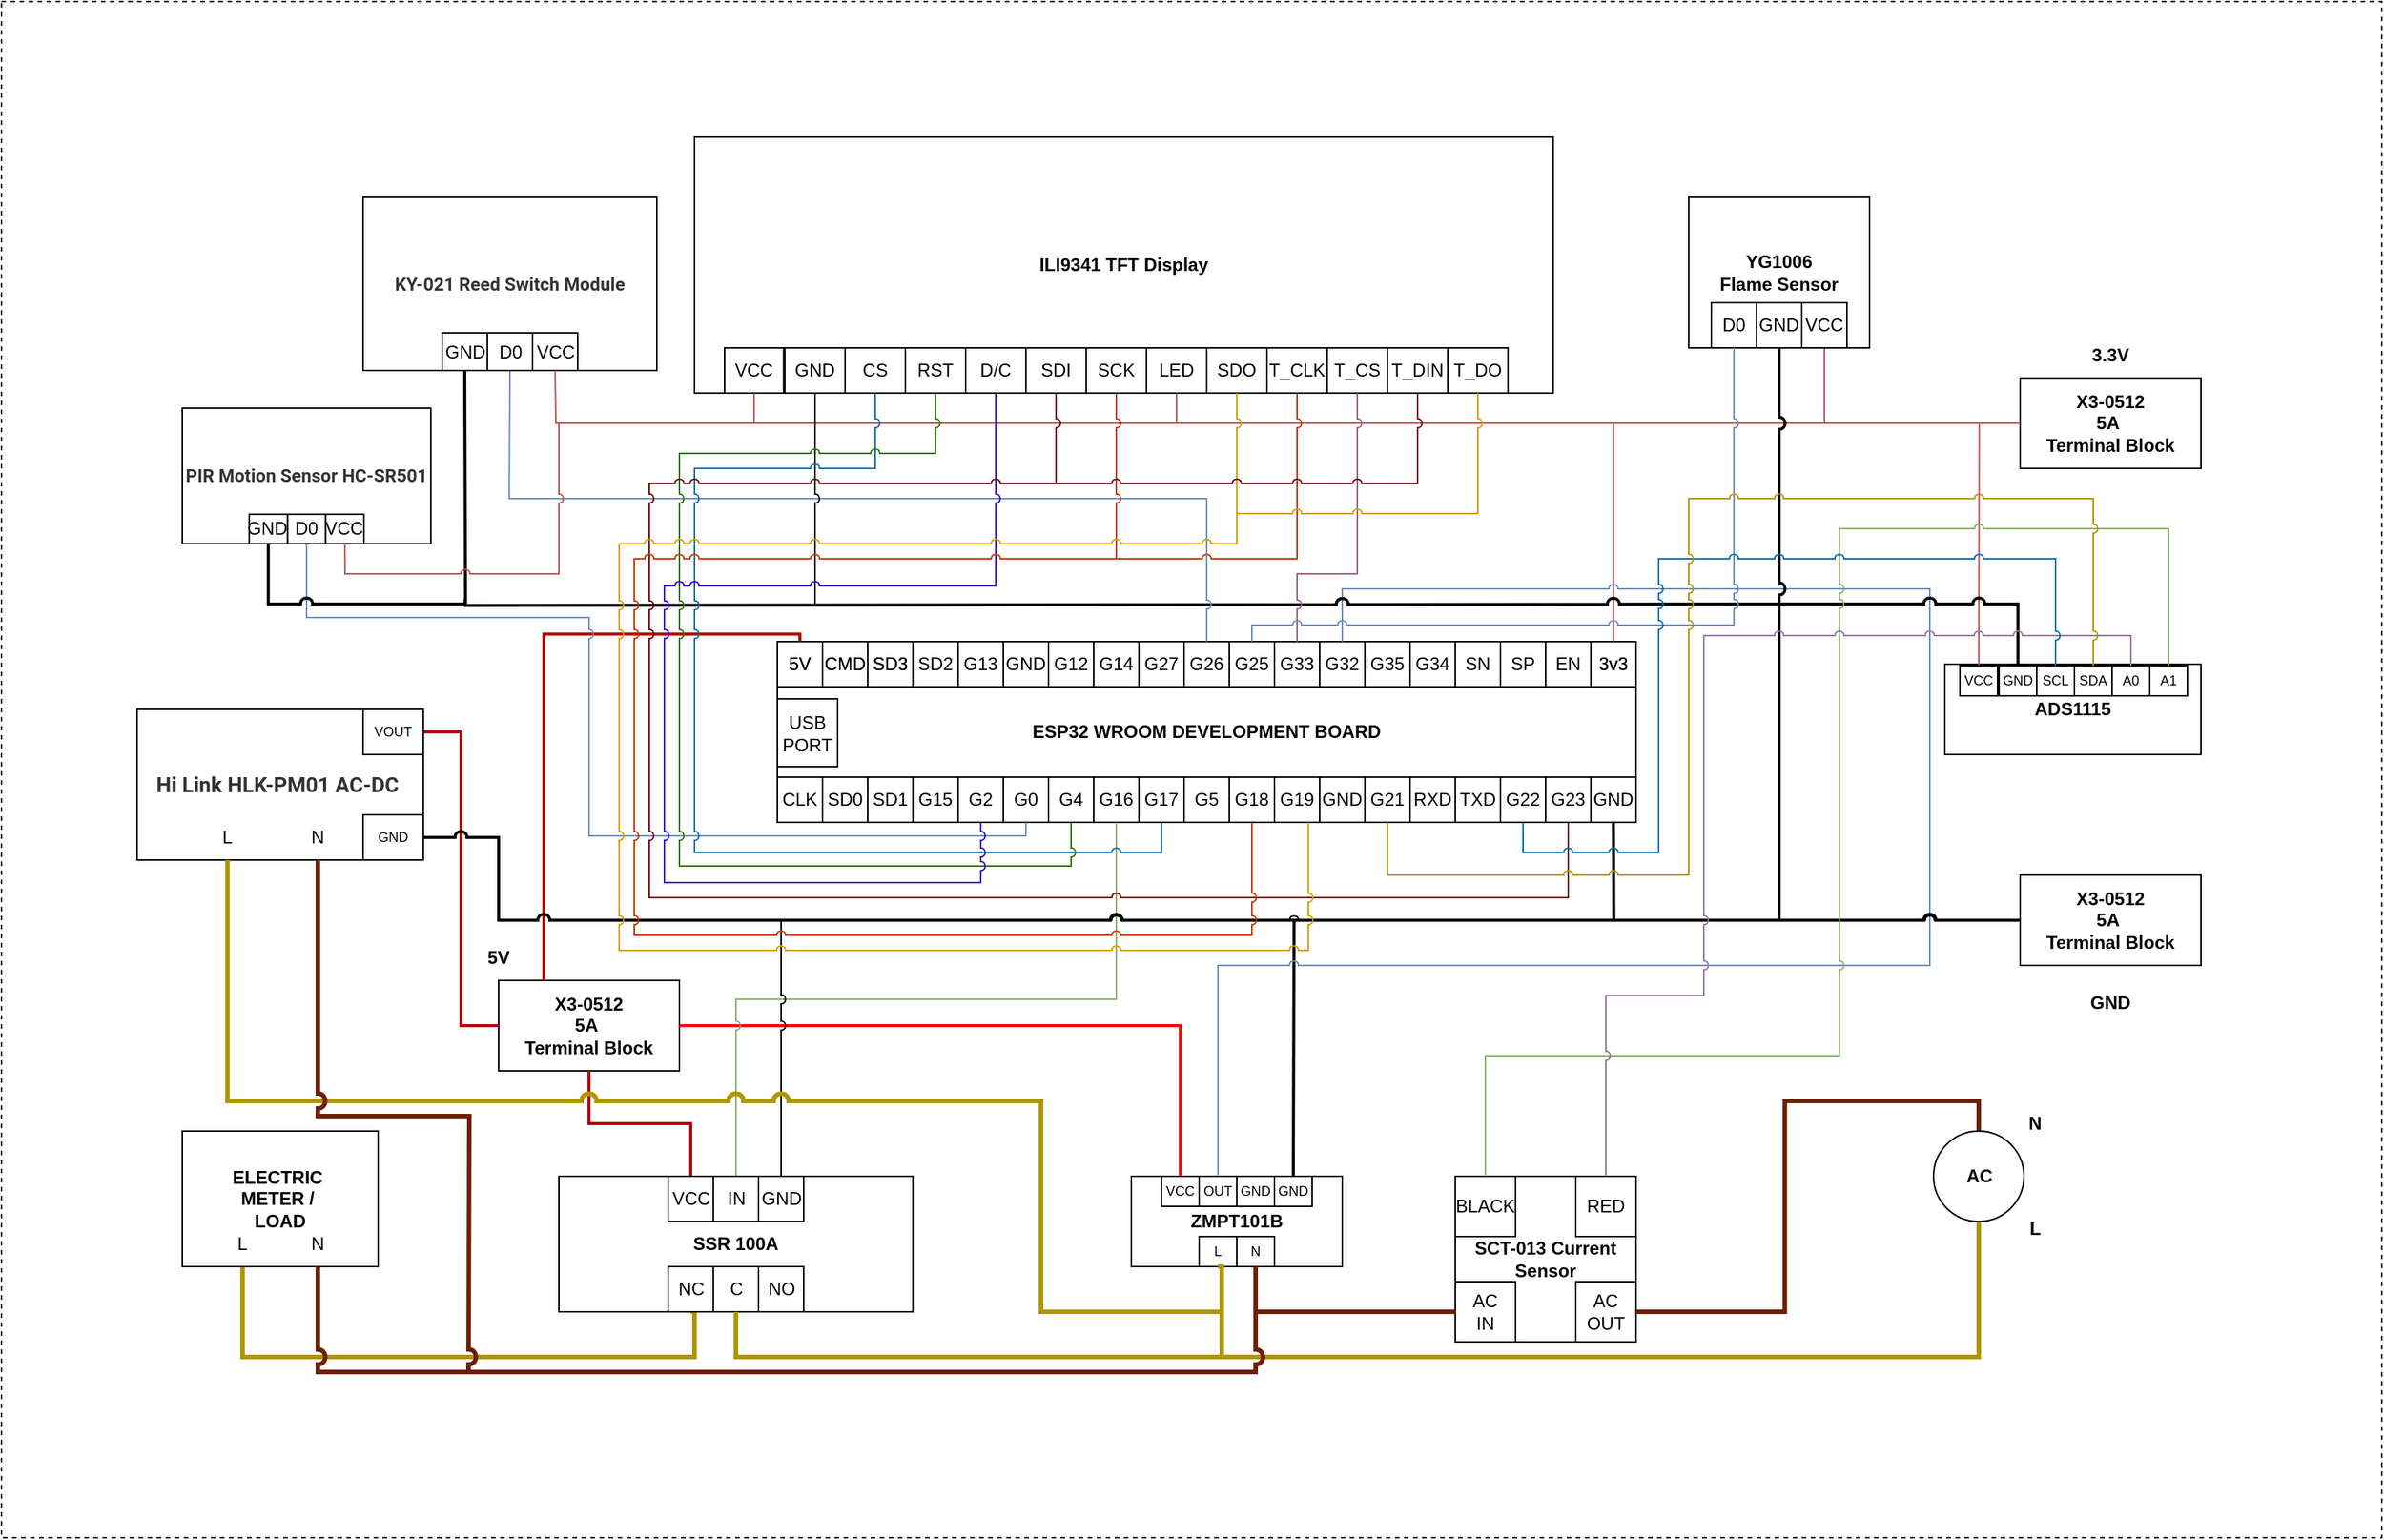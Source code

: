 <mxfile version="20.7.4" type="device"><diagram name="Page-1" id="7e0a89b8-554c-2b80-1dc8-d5c74ca68de4"><mxGraphModel dx="880" dy="532" grid="1" gridSize="10" guides="1" tooltips="1" connect="1" arrows="1" fold="1" page="1" pageScale="1" pageWidth="1654" pageHeight="1169" background="none" math="0" shadow="0"><root><mxCell id="0"/><mxCell id="1" parent="0"/><mxCell id="YBHE2qfN8X0jvm3x2sTU-47" value="" style="rounded=0;whiteSpace=wrap;html=1;dashed=1;" parent="1" vertex="1"><mxGeometry x="40" y="40" width="1580" height="1020" as="geometry"/></mxCell><mxCell id="iqbF8G-Wb3xZV-XFNy69-46" value="" style="group" parent="1" vertex="1" connectable="0"><mxGeometry x="555" y="465" width="570" height="120" as="geometry"/></mxCell><mxCell id="iqbF8G-Wb3xZV-XFNy69-1" value="&lt;b&gt;ESP32 WROOM DEVELOPMENT BOARD&lt;/b&gt;" style="rounded=0;whiteSpace=wrap;html=1;" parent="iqbF8G-Wb3xZV-XFNy69-46" vertex="1"><mxGeometry width="570" height="120" as="geometry"/></mxCell><mxCell id="iqbF8G-Wb3xZV-XFNy69-2" value="5V" style="text;html=1;strokeColor=default;fillColor=none;align=center;verticalAlign=middle;whiteSpace=wrap;rounded=0;" parent="iqbF8G-Wb3xZV-XFNy69-46" vertex="1"><mxGeometry width="30" height="30" as="geometry"/></mxCell><mxCell id="iqbF8G-Wb3xZV-XFNy69-4" value="CMD" style="text;html=1;strokeColor=default;fillColor=none;align=center;verticalAlign=middle;whiteSpace=wrap;rounded=0;" parent="iqbF8G-Wb3xZV-XFNy69-46" vertex="1"><mxGeometry x="30" width="30" height="30" as="geometry"/></mxCell><mxCell id="iqbF8G-Wb3xZV-XFNy69-5" value="SD3" style="text;html=1;strokeColor=default;fillColor=none;align=center;verticalAlign=middle;whiteSpace=wrap;rounded=0;" parent="iqbF8G-Wb3xZV-XFNy69-46" vertex="1"><mxGeometry x="60" width="30" height="30" as="geometry"/></mxCell><mxCell id="iqbF8G-Wb3xZV-XFNy69-6" value="SD2" style="text;html=1;strokeColor=default;fillColor=none;align=center;verticalAlign=middle;whiteSpace=wrap;rounded=0;" parent="iqbF8G-Wb3xZV-XFNy69-46" vertex="1"><mxGeometry x="90" width="30" height="30" as="geometry"/></mxCell><mxCell id="iqbF8G-Wb3xZV-XFNy69-7" value="G13" style="text;html=1;strokeColor=default;fillColor=none;align=center;verticalAlign=middle;whiteSpace=wrap;rounded=0;" parent="iqbF8G-Wb3xZV-XFNy69-46" vertex="1"><mxGeometry x="120" width="30" height="30" as="geometry"/></mxCell><mxCell id="iqbF8G-Wb3xZV-XFNy69-8" value="GND" style="text;html=1;strokeColor=default;fillColor=none;align=center;verticalAlign=middle;whiteSpace=wrap;rounded=0;" parent="iqbF8G-Wb3xZV-XFNy69-46" vertex="1"><mxGeometry x="150" width="30" height="30" as="geometry"/></mxCell><mxCell id="iqbF8G-Wb3xZV-XFNy69-9" value="G12" style="text;html=1;strokeColor=default;fillColor=none;align=center;verticalAlign=middle;whiteSpace=wrap;rounded=0;" parent="iqbF8G-Wb3xZV-XFNy69-46" vertex="1"><mxGeometry x="180" width="30" height="30" as="geometry"/></mxCell><mxCell id="iqbF8G-Wb3xZV-XFNy69-10" value="G14" style="text;html=1;strokeColor=default;fillColor=none;align=center;verticalAlign=middle;whiteSpace=wrap;rounded=0;" parent="iqbF8G-Wb3xZV-XFNy69-46" vertex="1"><mxGeometry x="210" width="30" height="30" as="geometry"/></mxCell><mxCell id="iqbF8G-Wb3xZV-XFNy69-11" value="G27" style="text;html=1;strokeColor=default;fillColor=none;align=center;verticalAlign=middle;whiteSpace=wrap;rounded=0;" parent="iqbF8G-Wb3xZV-XFNy69-46" vertex="1"><mxGeometry x="240" width="30" height="30" as="geometry"/></mxCell><mxCell id="iqbF8G-Wb3xZV-XFNy69-12" value="G26" style="text;html=1;strokeColor=default;fillColor=none;align=center;verticalAlign=middle;whiteSpace=wrap;rounded=0;" parent="iqbF8G-Wb3xZV-XFNy69-46" vertex="1"><mxGeometry x="270" width="30" height="30" as="geometry"/></mxCell><mxCell id="iqbF8G-Wb3xZV-XFNy69-13" value="G25" style="text;html=1;strokeColor=default;fillColor=none;align=center;verticalAlign=middle;whiteSpace=wrap;rounded=0;" parent="iqbF8G-Wb3xZV-XFNy69-46" vertex="1"><mxGeometry x="300" width="30" height="30" as="geometry"/></mxCell><mxCell id="iqbF8G-Wb3xZV-XFNy69-14" value="G33" style="text;html=1;strokeColor=default;fillColor=none;align=center;verticalAlign=middle;whiteSpace=wrap;rounded=0;" parent="iqbF8G-Wb3xZV-XFNy69-46" vertex="1"><mxGeometry x="330" width="30" height="30" as="geometry"/></mxCell><mxCell id="iqbF8G-Wb3xZV-XFNy69-15" value="G32" style="text;html=1;strokeColor=default;fillColor=none;align=center;verticalAlign=middle;whiteSpace=wrap;rounded=0;" parent="iqbF8G-Wb3xZV-XFNy69-46" vertex="1"><mxGeometry x="360" width="30" height="30" as="geometry"/></mxCell><mxCell id="iqbF8G-Wb3xZV-XFNy69-16" value="G35" style="text;html=1;strokeColor=default;fillColor=none;align=center;verticalAlign=middle;whiteSpace=wrap;rounded=0;" parent="iqbF8G-Wb3xZV-XFNy69-46" vertex="1"><mxGeometry x="390" width="30" height="30" as="geometry"/></mxCell><mxCell id="iqbF8G-Wb3xZV-XFNy69-17" value="G34" style="text;html=1;strokeColor=default;fillColor=none;align=center;verticalAlign=middle;whiteSpace=wrap;rounded=0;" parent="iqbF8G-Wb3xZV-XFNy69-46" vertex="1"><mxGeometry x="420" width="30" height="30" as="geometry"/></mxCell><mxCell id="iqbF8G-Wb3xZV-XFNy69-18" value="SN" style="text;html=1;strokeColor=default;fillColor=none;align=center;verticalAlign=middle;whiteSpace=wrap;rounded=0;" parent="iqbF8G-Wb3xZV-XFNy69-46" vertex="1"><mxGeometry x="450" width="30" height="30" as="geometry"/></mxCell><mxCell id="iqbF8G-Wb3xZV-XFNy69-19" value="SP" style="text;html=1;strokeColor=default;fillColor=none;align=center;verticalAlign=middle;whiteSpace=wrap;rounded=0;" parent="iqbF8G-Wb3xZV-XFNy69-46" vertex="1"><mxGeometry x="480" width="30" height="30" as="geometry"/></mxCell><mxCell id="iqbF8G-Wb3xZV-XFNy69-20" value="EN" style="text;html=1;strokeColor=default;fillColor=none;align=center;verticalAlign=middle;whiteSpace=wrap;rounded=0;" parent="iqbF8G-Wb3xZV-XFNy69-46" vertex="1"><mxGeometry x="510" width="30" height="30" as="geometry"/></mxCell><mxCell id="iqbF8G-Wb3xZV-XFNy69-21" value="3v3" style="text;html=1;strokeColor=default;fillColor=none;align=center;verticalAlign=middle;whiteSpace=wrap;rounded=0;" parent="iqbF8G-Wb3xZV-XFNy69-46" vertex="1"><mxGeometry x="540" width="30" height="30" as="geometry"/></mxCell><mxCell id="iqbF8G-Wb3xZV-XFNy69-22" value="USB&lt;br&gt;PORT" style="text;html=1;strokeColor=default;fillColor=none;align=center;verticalAlign=middle;whiteSpace=wrap;rounded=0;" parent="iqbF8G-Wb3xZV-XFNy69-46" vertex="1"><mxGeometry y="38" width="40" height="45" as="geometry"/></mxCell><mxCell id="iqbF8G-Wb3xZV-XFNy69-23" value="5V" style="text;html=1;strokeColor=default;fillColor=none;align=center;verticalAlign=middle;whiteSpace=wrap;rounded=0;" parent="iqbF8G-Wb3xZV-XFNy69-46" vertex="1"><mxGeometry width="30" height="30" as="geometry"/></mxCell><mxCell id="iqbF8G-Wb3xZV-XFNy69-24" value="3v3" style="text;html=1;strokeColor=default;fillColor=none;align=center;verticalAlign=middle;whiteSpace=wrap;rounded=0;" parent="iqbF8G-Wb3xZV-XFNy69-46" vertex="1"><mxGeometry x="540" width="30" height="30" as="geometry"/></mxCell><mxCell id="iqbF8G-Wb3xZV-XFNy69-25" value="CMD" style="text;html=1;strokeColor=default;fillColor=none;align=center;verticalAlign=middle;whiteSpace=wrap;rounded=0;" parent="iqbF8G-Wb3xZV-XFNy69-46" vertex="1"><mxGeometry x="30" width="30" height="30" as="geometry"/></mxCell><mxCell id="iqbF8G-Wb3xZV-XFNy69-26" value="SD3" style="text;html=1;strokeColor=default;fillColor=none;align=center;verticalAlign=middle;whiteSpace=wrap;rounded=0;" parent="iqbF8G-Wb3xZV-XFNy69-46" vertex="1"><mxGeometry x="60" width="30" height="30" as="geometry"/></mxCell><mxCell id="iqbF8G-Wb3xZV-XFNy69-27" value="G15" style="text;html=1;strokeColor=default;fillColor=none;align=center;verticalAlign=middle;whiteSpace=wrap;rounded=0;" parent="iqbF8G-Wb3xZV-XFNy69-46" vertex="1"><mxGeometry x="90" y="90" width="30" height="30" as="geometry"/></mxCell><mxCell id="iqbF8G-Wb3xZV-XFNy69-28" value="G2" style="text;html=1;strokeColor=default;fillColor=none;align=center;verticalAlign=middle;whiteSpace=wrap;rounded=0;" parent="iqbF8G-Wb3xZV-XFNy69-46" vertex="1"><mxGeometry x="120" y="90" width="30" height="30" as="geometry"/></mxCell><mxCell id="iqbF8G-Wb3xZV-XFNy69-29" value="G0" style="text;html=1;strokeColor=default;fillColor=none;align=center;verticalAlign=middle;whiteSpace=wrap;rounded=0;" parent="iqbF8G-Wb3xZV-XFNy69-46" vertex="1"><mxGeometry x="150" y="90" width="30" height="30" as="geometry"/></mxCell><mxCell id="iqbF8G-Wb3xZV-XFNy69-30" value="G4" style="text;html=1;strokeColor=default;fillColor=none;align=center;verticalAlign=middle;whiteSpace=wrap;rounded=0;" parent="iqbF8G-Wb3xZV-XFNy69-46" vertex="1"><mxGeometry x="180" y="90" width="30" height="30" as="geometry"/></mxCell><mxCell id="iqbF8G-Wb3xZV-XFNy69-31" value="G16" style="text;html=1;strokeColor=default;fillColor=none;align=center;verticalAlign=middle;whiteSpace=wrap;rounded=0;" parent="iqbF8G-Wb3xZV-XFNy69-46" vertex="1"><mxGeometry x="210" y="90" width="30" height="30" as="geometry"/></mxCell><mxCell id="iqbF8G-Wb3xZV-XFNy69-32" value="G17" style="text;html=1;strokeColor=default;fillColor=none;align=center;verticalAlign=middle;whiteSpace=wrap;rounded=0;" parent="iqbF8G-Wb3xZV-XFNy69-46" vertex="1"><mxGeometry x="240" y="90" width="30" height="30" as="geometry"/></mxCell><mxCell id="iqbF8G-Wb3xZV-XFNy69-33" value="G5" style="text;html=1;strokeColor=default;fillColor=none;align=center;verticalAlign=middle;whiteSpace=wrap;rounded=0;" parent="iqbF8G-Wb3xZV-XFNy69-46" vertex="1"><mxGeometry x="270" y="90" width="30" height="30" as="geometry"/></mxCell><mxCell id="iqbF8G-Wb3xZV-XFNy69-34" value="G18" style="text;html=1;strokeColor=default;fillColor=none;align=center;verticalAlign=middle;whiteSpace=wrap;rounded=0;" parent="iqbF8G-Wb3xZV-XFNy69-46" vertex="1"><mxGeometry x="300" y="90" width="30" height="30" as="geometry"/></mxCell><mxCell id="iqbF8G-Wb3xZV-XFNy69-35" value="G19" style="text;html=1;strokeColor=default;fillColor=none;align=center;verticalAlign=middle;whiteSpace=wrap;rounded=0;" parent="iqbF8G-Wb3xZV-XFNy69-46" vertex="1"><mxGeometry x="330" y="90" width="30" height="30" as="geometry"/></mxCell><mxCell id="iqbF8G-Wb3xZV-XFNy69-36" value="GND" style="text;html=1;strokeColor=default;fillColor=none;align=center;verticalAlign=middle;whiteSpace=wrap;rounded=0;" parent="iqbF8G-Wb3xZV-XFNy69-46" vertex="1"><mxGeometry x="360" y="90" width="30" height="30" as="geometry"/></mxCell><mxCell id="iqbF8G-Wb3xZV-XFNy69-37" value="G21" style="text;html=1;strokeColor=default;fillColor=none;align=center;verticalAlign=middle;whiteSpace=wrap;rounded=0;" parent="iqbF8G-Wb3xZV-XFNy69-46" vertex="1"><mxGeometry x="390" y="90" width="30" height="30" as="geometry"/></mxCell><mxCell id="iqbF8G-Wb3xZV-XFNy69-38" value="RXD" style="text;html=1;strokeColor=default;fillColor=none;align=center;verticalAlign=middle;whiteSpace=wrap;rounded=0;" parent="iqbF8G-Wb3xZV-XFNy69-46" vertex="1"><mxGeometry x="420" y="90" width="30" height="30" as="geometry"/></mxCell><mxCell id="iqbF8G-Wb3xZV-XFNy69-39" value="TXD" style="text;html=1;strokeColor=default;fillColor=none;align=center;verticalAlign=middle;whiteSpace=wrap;rounded=0;" parent="iqbF8G-Wb3xZV-XFNy69-46" vertex="1"><mxGeometry x="450" y="90" width="30" height="30" as="geometry"/></mxCell><mxCell id="iqbF8G-Wb3xZV-XFNy69-40" value="G22" style="text;html=1;strokeColor=default;fillColor=none;align=center;verticalAlign=middle;whiteSpace=wrap;rounded=0;" parent="iqbF8G-Wb3xZV-XFNy69-46" vertex="1"><mxGeometry x="480" y="90" width="30" height="30" as="geometry"/></mxCell><mxCell id="iqbF8G-Wb3xZV-XFNy69-41" value="G23" style="text;html=1;strokeColor=default;fillColor=none;align=center;verticalAlign=middle;whiteSpace=wrap;rounded=0;" parent="iqbF8G-Wb3xZV-XFNy69-46" vertex="1"><mxGeometry x="510" y="90" width="30" height="30" as="geometry"/></mxCell><mxCell id="iqbF8G-Wb3xZV-XFNy69-42" value="CLK" style="text;html=1;strokeColor=default;fillColor=none;align=center;verticalAlign=middle;whiteSpace=wrap;rounded=0;" parent="iqbF8G-Wb3xZV-XFNy69-46" vertex="1"><mxGeometry y="90" width="30" height="30" as="geometry"/></mxCell><mxCell id="iqbF8G-Wb3xZV-XFNy69-43" value="GND" style="text;html=1;strokeColor=default;fillColor=none;align=center;verticalAlign=middle;whiteSpace=wrap;rounded=0;" parent="iqbF8G-Wb3xZV-XFNy69-46" vertex="1"><mxGeometry x="540" y="90" width="30" height="30" as="geometry"/></mxCell><mxCell id="iqbF8G-Wb3xZV-XFNy69-44" value="SD0" style="text;html=1;strokeColor=default;fillColor=none;align=center;verticalAlign=middle;whiteSpace=wrap;rounded=0;" parent="iqbF8G-Wb3xZV-XFNy69-46" vertex="1"><mxGeometry x="30" y="90" width="30" height="30" as="geometry"/></mxCell><mxCell id="iqbF8G-Wb3xZV-XFNy69-45" value="SD1" style="text;html=1;strokeColor=default;fillColor=none;align=center;verticalAlign=middle;whiteSpace=wrap;rounded=0;" parent="iqbF8G-Wb3xZV-XFNy69-46" vertex="1"><mxGeometry x="60" y="90" width="30" height="30" as="geometry"/></mxCell><mxCell id="iqbF8G-Wb3xZV-XFNy69-47" value="&lt;b&gt;X3-0512&lt;br&gt;5A&amp;nbsp;&lt;br&gt;Terminal Block&lt;/b&gt;" style="rounded=0;whiteSpace=wrap;html=1;strokeColor=default;fillColor=default;" parent="1" vertex="1"><mxGeometry x="1380" y="290" width="120" height="60" as="geometry"/></mxCell><mxCell id="-QdE8qXqmlHqDC_q-NWg-1" value="&lt;b&gt;X3-0512&lt;br&gt;5A&amp;nbsp;&lt;br&gt;Terminal Block&lt;/b&gt;" style="rounded=0;whiteSpace=wrap;html=1;strokeColor=default;fillColor=default;" parent="1" vertex="1"><mxGeometry x="1380" y="620" width="120" height="60" as="geometry"/></mxCell><mxCell id="-QdE8qXqmlHqDC_q-NWg-56" value="" style="group" parent="1" vertex="1" connectable="0"><mxGeometry x="500" y="130" width="570" height="170" as="geometry"/></mxCell><mxCell id="-QdE8qXqmlHqDC_q-NWg-2" value="&lt;b&gt;ILI9341 TFT Display&lt;/b&gt;" style="rounded=0;whiteSpace=wrap;html=1;fillColor=default;" parent="-QdE8qXqmlHqDC_q-NWg-56" vertex="1"><mxGeometry width="570" height="170" as="geometry"/></mxCell><mxCell id="-QdE8qXqmlHqDC_q-NWg-48" value="VCC" style="rounded=0;whiteSpace=wrap;html=1;fillColor=default;" parent="-QdE8qXqmlHqDC_q-NWg-56" vertex="1"><mxGeometry x="20" y="140" width="39.19" height="30" as="geometry"/></mxCell><mxCell id="-QdE8qXqmlHqDC_q-NWg-49" value="GND" style="rounded=0;whiteSpace=wrap;html=1;fillColor=default;" parent="-QdE8qXqmlHqDC_q-NWg-56" vertex="1"><mxGeometry x="60" y="140" width="40" height="30" as="geometry"/></mxCell><mxCell id="-QdE8qXqmlHqDC_q-NWg-50" value="CS" style="rounded=0;whiteSpace=wrap;html=1;fillColor=default;" parent="-QdE8qXqmlHqDC_q-NWg-56" vertex="1"><mxGeometry x="100" y="140" width="40" height="30" as="geometry"/></mxCell><mxCell id="-QdE8qXqmlHqDC_q-NWg-51" value="RST" style="rounded=0;whiteSpace=wrap;html=1;fillColor=default;" parent="-QdE8qXqmlHqDC_q-NWg-56" vertex="1"><mxGeometry x="140" y="140" width="40" height="30" as="geometry"/></mxCell><mxCell id="-QdE8qXqmlHqDC_q-NWg-52" value="D/C" style="rounded=0;whiteSpace=wrap;html=1;fillColor=default;" parent="-QdE8qXqmlHqDC_q-NWg-56" vertex="1"><mxGeometry x="180" y="140" width="40" height="30" as="geometry"/></mxCell><mxCell id="-QdE8qXqmlHqDC_q-NWg-53" value="SDI" style="rounded=0;whiteSpace=wrap;html=1;fillColor=default;" parent="-QdE8qXqmlHqDC_q-NWg-56" vertex="1"><mxGeometry x="220" y="140" width="40" height="30" as="geometry"/></mxCell><mxCell id="-QdE8qXqmlHqDC_q-NWg-54" value="SCK" style="rounded=0;whiteSpace=wrap;html=1;fillColor=default;" parent="-QdE8qXqmlHqDC_q-NWg-56" vertex="1"><mxGeometry x="260" y="140" width="40" height="30" as="geometry"/></mxCell><mxCell id="-QdE8qXqmlHqDC_q-NWg-55" value="LED" style="rounded=0;whiteSpace=wrap;html=1;fillColor=default;" parent="-QdE8qXqmlHqDC_q-NWg-56" vertex="1"><mxGeometry x="300" y="140" width="40" height="30" as="geometry"/></mxCell><mxCell id="YBHE2qfN8X0jvm3x2sTU-2" value="SDO" style="rounded=0;whiteSpace=wrap;html=1;fillColor=default;" parent="-QdE8qXqmlHqDC_q-NWg-56" vertex="1"><mxGeometry x="340" y="140" width="40" height="30" as="geometry"/></mxCell><mxCell id="YBHE2qfN8X0jvm3x2sTU-3" value="T_CLK" style="rounded=0;whiteSpace=wrap;html=1;fillColor=default;" parent="-QdE8qXqmlHqDC_q-NWg-56" vertex="1"><mxGeometry x="380" y="140" width="40" height="30" as="geometry"/></mxCell><mxCell id="YBHE2qfN8X0jvm3x2sTU-4" value="T_CS" style="rounded=0;whiteSpace=wrap;html=1;fillColor=default;" parent="-QdE8qXqmlHqDC_q-NWg-56" vertex="1"><mxGeometry x="420" y="140" width="40" height="30" as="geometry"/></mxCell><mxCell id="YBHE2qfN8X0jvm3x2sTU-5" value="T_DIN" style="rounded=0;whiteSpace=wrap;html=1;fillColor=default;" parent="-QdE8qXqmlHqDC_q-NWg-56" vertex="1"><mxGeometry x="460" y="140" width="40" height="30" as="geometry"/></mxCell><mxCell id="YBHE2qfN8X0jvm3x2sTU-6" value="T_DO" style="rounded=0;whiteSpace=wrap;html=1;fillColor=default;" parent="-QdE8qXqmlHqDC_q-NWg-56" vertex="1"><mxGeometry x="500" y="140" width="40" height="30" as="geometry"/></mxCell><mxCell id="-QdE8qXqmlHqDC_q-NWg-58" style="edgeStyle=orthogonalEdgeStyle;rounded=0;orthogonalLoop=1;jettySize=auto;html=1;exitX=0.5;exitY=0;exitDx=0;exitDy=0;entryX=0;entryY=0.5;entryDx=0;entryDy=0;endArrow=none;endFill=0;fillColor=#f8cecc;strokeColor=#b85450;" parent="1" source="iqbF8G-Wb3xZV-XFNy69-24" target="iqbF8G-Wb3xZV-XFNy69-47" edge="1"><mxGeometry relative="1" as="geometry"/></mxCell><mxCell id="-QdE8qXqmlHqDC_q-NWg-59" style="edgeStyle=orthogonalEdgeStyle;rounded=0;orthogonalLoop=1;jettySize=auto;html=1;exitX=0.5;exitY=1;exitDx=0;exitDy=0;entryX=0;entryY=0.5;entryDx=0;entryDy=0;endArrow=none;endFill=0;fillColor=#f8cecc;strokeColor=#b85450;jumpStyle=arc;" parent="1" source="-QdE8qXqmlHqDC_q-NWg-48" target="iqbF8G-Wb3xZV-XFNy69-47" edge="1"><mxGeometry relative="1" as="geometry"/></mxCell><mxCell id="VGpihetHE-71vRWrGWAE-2" value="" style="group" parent="1" vertex="1" connectable="0"><mxGeometry x="1005" y="820" width="120" height="110" as="geometry"/></mxCell><mxCell id="EbxEECA1mclkRVcyBePt-11" value="&lt;b&gt;SCT-013 Current Sensor&lt;/b&gt;" style="rounded=0;whiteSpace=wrap;html=1;" parent="VGpihetHE-71vRWrGWAE-2" vertex="1"><mxGeometry width="120" height="110" as="geometry"/></mxCell><mxCell id="EbxEECA1mclkRVcyBePt-12" value="AC&lt;br&gt;IN" style="rounded=0;whiteSpace=wrap;html=1;" parent="VGpihetHE-71vRWrGWAE-2" vertex="1"><mxGeometry y="70" width="40" height="40" as="geometry"/></mxCell><mxCell id="EbxEECA1mclkRVcyBePt-13" value="AC&lt;br&gt;OUT" style="rounded=0;whiteSpace=wrap;html=1;" parent="VGpihetHE-71vRWrGWAE-2" vertex="1"><mxGeometry x="80" y="70" width="40" height="40" as="geometry"/></mxCell><mxCell id="EbxEECA1mclkRVcyBePt-14" value="BLACK" style="rounded=0;whiteSpace=wrap;html=1;" parent="VGpihetHE-71vRWrGWAE-2" vertex="1"><mxGeometry width="40" height="40" as="geometry"/></mxCell><mxCell id="EbxEECA1mclkRVcyBePt-15" value="RED" style="rounded=0;whiteSpace=wrap;html=1;" parent="VGpihetHE-71vRWrGWAE-2" vertex="1"><mxGeometry x="80" width="40" height="40" as="geometry"/></mxCell><mxCell id="VGpihetHE-71vRWrGWAE-3" value="" style="group" parent="1" vertex="1" connectable="0"><mxGeometry x="790" y="820" width="140" height="60" as="geometry"/></mxCell><mxCell id="EbxEECA1mclkRVcyBePt-17" value="&lt;b&gt;ZMPT101B&lt;/b&gt;" style="rounded=0;whiteSpace=wrap;html=1;container=0;" parent="VGpihetHE-71vRWrGWAE-3" vertex="1"><mxGeometry width="140" height="60" as="geometry"/></mxCell><mxCell id="EbxEECA1mclkRVcyBePt-18" value="VCC" style="rounded=0;whiteSpace=wrap;html=1;fontSize=9;container=0;" parent="VGpihetHE-71vRWrGWAE-3" vertex="1"><mxGeometry x="20" width="25" height="20" as="geometry"/></mxCell><mxCell id="EbxEECA1mclkRVcyBePt-19" value="OUT" style="rounded=0;whiteSpace=wrap;html=1;fontSize=9;container=0;" parent="VGpihetHE-71vRWrGWAE-3" vertex="1"><mxGeometry x="45" width="25" height="20" as="geometry"/></mxCell><mxCell id="EbxEECA1mclkRVcyBePt-20" value="GND" style="rounded=0;whiteSpace=wrap;html=1;fontSize=9;container=0;" parent="VGpihetHE-71vRWrGWAE-3" vertex="1"><mxGeometry x="70" width="25" height="20" as="geometry"/></mxCell><mxCell id="EbxEECA1mclkRVcyBePt-21" value="GND" style="rounded=0;whiteSpace=wrap;html=1;fontSize=9;container=0;" parent="VGpihetHE-71vRWrGWAE-3" vertex="1"><mxGeometry x="95" width="25" height="20" as="geometry"/></mxCell><mxCell id="VGpihetHE-71vRWrGWAE-33" value="L" style="rounded=0;whiteSpace=wrap;html=1;fontSize=9;container=0;" parent="VGpihetHE-71vRWrGWAE-3" vertex="1"><mxGeometry x="45" y="40" width="25" height="20" as="geometry"/></mxCell><mxCell id="VGpihetHE-71vRWrGWAE-34" value="N" style="rounded=0;whiteSpace=wrap;html=1;fontSize=9;container=0;" parent="VGpihetHE-71vRWrGWAE-3" vertex="1"><mxGeometry x="70" y="40" width="25" height="20" as="geometry"/></mxCell><mxCell id="VGpihetHE-71vRWrGWAE-7" style="edgeStyle=orthogonalEdgeStyle;rounded=0;jumpStyle=arc;orthogonalLoop=1;jettySize=auto;html=1;exitX=0.5;exitY=0;exitDx=0;exitDy=0;endArrow=none;endFill=0;strokeWidth=2;" parent="1" source="EbxEECA1mclkRVcyBePt-21" edge="1"><mxGeometry relative="1" as="geometry"><mxPoint x="898" y="650" as="targetPoint"/></mxGeometry></mxCell><mxCell id="VGpihetHE-71vRWrGWAE-8" value="&lt;b&gt;X3-0512&lt;br&gt;5A&amp;nbsp;&lt;br&gt;Terminal Block&lt;/b&gt;" style="rounded=0;whiteSpace=wrap;html=1;strokeColor=default;fillColor=default;" parent="1" vertex="1"><mxGeometry x="370" y="690" width="120" height="60" as="geometry"/></mxCell><mxCell id="VGpihetHE-71vRWrGWAE-9" style="edgeStyle=orthogonalEdgeStyle;rounded=0;jumpStyle=arc;orthogonalLoop=1;jettySize=auto;html=1;exitX=0.5;exitY=0;exitDx=0;exitDy=0;endArrow=none;endFill=0;fillColor=#e51400;strokeColor=#B20000;strokeWidth=2;" parent="1" source="iqbF8G-Wb3xZV-XFNy69-23" target="VGpihetHE-71vRWrGWAE-8" edge="1"><mxGeometry relative="1" as="geometry"><Array as="points"><mxPoint x="570" y="460"/><mxPoint x="400" y="460"/></Array></mxGeometry></mxCell><mxCell id="VGpihetHE-71vRWrGWAE-10" style="edgeStyle=orthogonalEdgeStyle;rounded=0;jumpStyle=arc;orthogonalLoop=1;jettySize=auto;html=1;exitX=0.5;exitY=0;exitDx=0;exitDy=0;entryX=1;entryY=0.5;entryDx=0;entryDy=0;endArrow=none;endFill=0;fillColor=#e51400;strokeColor=#FF0000;strokeWidth=2;" parent="1" source="EbxEECA1mclkRVcyBePt-18" target="VGpihetHE-71vRWrGWAE-8" edge="1"><mxGeometry relative="1" as="geometry"/></mxCell><mxCell id="VGpihetHE-71vRWrGWAE-11" style="edgeStyle=orthogonalEdgeStyle;rounded=0;jumpStyle=arc;orthogonalLoop=1;jettySize=auto;html=1;exitX=0.5;exitY=0;exitDx=0;exitDy=0;entryX=0.5;entryY=0;entryDx=0;entryDy=0;endArrow=none;endFill=0;fillColor=#dae8fc;strokeColor=#6c8ebf;" parent="1" source="iqbF8G-Wb3xZV-XFNy69-15" target="EbxEECA1mclkRVcyBePt-19" edge="1"><mxGeometry relative="1" as="geometry"><Array as="points"><mxPoint x="930" y="430"/><mxPoint x="1320" y="430"/><mxPoint x="1320" y="680"/><mxPoint x="848" y="680"/></Array></mxGeometry></mxCell><mxCell id="VGpihetHE-71vRWrGWAE-35" value="&lt;b&gt;YG1006&lt;br&gt;Flame Sensor&lt;/b&gt;" style="rounded=0;whiteSpace=wrap;html=1;strokeColor=default;fillColor=default;" parent="1" vertex="1"><mxGeometry x="1160" y="170" width="120" height="100" as="geometry"/></mxCell><mxCell id="VGpihetHE-71vRWrGWAE-36" value="&lt;b&gt;3.3V&lt;/b&gt;" style="text;html=1;strokeColor=none;fillColor=none;align=center;verticalAlign=middle;whiteSpace=wrap;rounded=0;" parent="1" vertex="1"><mxGeometry x="1410" y="260" width="60" height="30" as="geometry"/></mxCell><mxCell id="VGpihetHE-71vRWrGWAE-37" value="&lt;b&gt;GND&lt;/b&gt;" style="text;html=1;strokeColor=none;fillColor=none;align=center;verticalAlign=middle;whiteSpace=wrap;rounded=0;" parent="1" vertex="1"><mxGeometry x="1410" y="690" width="60" height="30" as="geometry"/></mxCell><mxCell id="VGpihetHE-71vRWrGWAE-38" value="&lt;b&gt;5V&lt;/b&gt;" style="text;html=1;strokeColor=none;fillColor=none;align=center;verticalAlign=middle;whiteSpace=wrap;rounded=0;" parent="1" vertex="1"><mxGeometry x="340" y="660" width="60" height="30" as="geometry"/></mxCell><mxCell id="VGpihetHE-71vRWrGWAE-43" style="edgeStyle=orthogonalEdgeStyle;rounded=0;jumpStyle=arc;orthogonalLoop=1;jettySize=auto;html=1;exitX=0.5;exitY=1;exitDx=0;exitDy=0;entryX=0;entryY=0.5;entryDx=0;entryDy=0;endArrow=none;endFill=0;strokeWidth=2;" parent="1" source="VGpihetHE-71vRWrGWAE-39" target="-QdE8qXqmlHqDC_q-NWg-1" edge="1"><mxGeometry relative="1" as="geometry"/></mxCell><mxCell id="VGpihetHE-71vRWrGWAE-39" value="GND" style="rounded=0;whiteSpace=wrap;html=1;fillColor=default;" parent="1" vertex="1"><mxGeometry x="1205" y="240" width="30" height="30" as="geometry"/></mxCell><mxCell id="VGpihetHE-71vRWrGWAE-42" style="edgeStyle=orthogonalEdgeStyle;rounded=0;jumpStyle=arc;orthogonalLoop=1;jettySize=auto;html=1;exitX=0.5;exitY=1;exitDx=0;exitDy=0;entryX=0;entryY=0.5;entryDx=0;entryDy=0;endArrow=none;endFill=0;fillColor=#f8cecc;strokeColor=#b85450;" parent="1" source="VGpihetHE-71vRWrGWAE-40" target="iqbF8G-Wb3xZV-XFNy69-47" edge="1"><mxGeometry relative="1" as="geometry"/></mxCell><mxCell id="VGpihetHE-71vRWrGWAE-40" value="VCC" style="rounded=0;whiteSpace=wrap;html=1;fillColor=default;" parent="1" vertex="1"><mxGeometry x="1235" y="240" width="30" height="30" as="geometry"/></mxCell><mxCell id="VGpihetHE-71vRWrGWAE-41" value="D0" style="rounded=0;whiteSpace=wrap;html=1;fillColor=default;" parent="1" vertex="1"><mxGeometry x="1175" y="240" width="30" height="30" as="geometry"/></mxCell><mxCell id="VGpihetHE-71vRWrGWAE-55" style="edgeStyle=orthogonalEdgeStyle;rounded=0;jumpStyle=arc;orthogonalLoop=1;jettySize=auto;html=1;exitX=0.5;exitY=0;exitDx=0;exitDy=0;entryX=1;entryY=0.5;entryDx=0;entryDy=0;endArrow=none;endFill=0;strokeWidth=3;fillColor=#a0522d;strokeColor=#6D1F00;" parent="1" source="VGpihetHE-71vRWrGWAE-52" target="EbxEECA1mclkRVcyBePt-13" edge="1"><mxGeometry relative="1" as="geometry"/></mxCell><mxCell id="VGpihetHE-71vRWrGWAE-56" style="edgeStyle=orthogonalEdgeStyle;rounded=0;jumpStyle=arc;orthogonalLoop=1;jettySize=auto;html=1;exitX=0.5;exitY=1;exitDx=0;exitDy=0;endArrow=none;endFill=0;fillColor=#e3c800;strokeColor=#B09500;strokeWidth=3;" parent="1" source="VGpihetHE-71vRWrGWAE-52" edge="1"><mxGeometry x="0.049" y="-170" relative="1" as="geometry"><mxPoint x="850" y="880" as="targetPoint"/><Array as="points"><mxPoint x="1353" y="940"/><mxPoint x="850" y="940"/></Array><mxPoint as="offset"/></mxGeometry></mxCell><mxCell id="VGpihetHE-71vRWrGWAE-52" value="&lt;b&gt;AC&lt;/b&gt;" style="ellipse;whiteSpace=wrap;html=1;aspect=fixed;" parent="1" vertex="1"><mxGeometry x="1322.5" y="790" width="60" height="60" as="geometry"/></mxCell><mxCell id="VGpihetHE-71vRWrGWAE-53" value="&lt;b&gt;L&lt;/b&gt;" style="text;html=1;strokeColor=none;fillColor=none;align=center;verticalAlign=middle;whiteSpace=wrap;rounded=0;" parent="1" vertex="1"><mxGeometry x="1360" y="840" width="60" height="30" as="geometry"/></mxCell><mxCell id="VGpihetHE-71vRWrGWAE-57" value="&lt;b&gt;N&lt;/b&gt;" style="text;html=1;strokeColor=none;fillColor=none;align=center;verticalAlign=middle;whiteSpace=wrap;rounded=0;" parent="1" vertex="1"><mxGeometry x="1360" y="770" width="60" height="30" as="geometry"/></mxCell><mxCell id="VGpihetHE-71vRWrGWAE-58" style="edgeStyle=orthogonalEdgeStyle;rounded=0;jumpStyle=arc;orthogonalLoop=1;jettySize=auto;html=1;exitX=0;exitY=0.5;exitDx=0;exitDy=0;entryX=0.5;entryY=1;entryDx=0;entryDy=0;endArrow=none;endFill=0;fillColor=#a0522d;strokeColor=#6D1F00;strokeWidth=3;" parent="1" source="EbxEECA1mclkRVcyBePt-12" target="VGpihetHE-71vRWrGWAE-34" edge="1"><mxGeometry relative="1" as="geometry"/></mxCell><mxCell id="VGpihetHE-71vRWrGWAE-59" value="&lt;b&gt;SSR 100A&lt;/b&gt;" style="rounded=0;whiteSpace=wrap;html=1;" parent="1" vertex="1"><mxGeometry x="410" y="820" width="235" height="90" as="geometry"/></mxCell><mxCell id="VGpihetHE-71vRWrGWAE-65" style="edgeStyle=orthogonalEdgeStyle;rounded=0;jumpStyle=arc;orthogonalLoop=1;jettySize=auto;html=1;exitX=0.5;exitY=0;exitDx=0;exitDy=0;entryX=0.5;entryY=1;entryDx=0;entryDy=0;endArrow=none;endFill=0;fillColor=#e51400;strokeColor=#B20000;strokeWidth=2;" parent="1" source="VGpihetHE-71vRWrGWAE-61" target="VGpihetHE-71vRWrGWAE-8" edge="1"><mxGeometry relative="1" as="geometry"/></mxCell><mxCell id="VGpihetHE-71vRWrGWAE-61" value="VCC" style="rounded=0;whiteSpace=wrap;html=1;" parent="1" vertex="1"><mxGeometry x="482.5" y="820" width="30" height="30" as="geometry"/></mxCell><mxCell id="YBHE2qfN8X0jvm3x2sTU-22" style="edgeStyle=orthogonalEdgeStyle;rounded=0;jumpStyle=arc;orthogonalLoop=1;jettySize=auto;html=1;exitX=0.5;exitY=0;exitDx=0;exitDy=0;entryX=0.5;entryY=1;entryDx=0;entryDy=0;strokeColor=#82b366;strokeWidth=1;endArrow=none;endFill=0;fillColor=#d5e8d4;" parent="1" source="VGpihetHE-71vRWrGWAE-62" target="iqbF8G-Wb3xZV-XFNy69-31" edge="1"><mxGeometry relative="1" as="geometry"/></mxCell><mxCell id="VGpihetHE-71vRWrGWAE-62" value="IN" style="rounded=0;whiteSpace=wrap;html=1;" parent="1" vertex="1"><mxGeometry x="512.5" y="820" width="30" height="30" as="geometry"/></mxCell><mxCell id="VGpihetHE-71vRWrGWAE-68" style="edgeStyle=orthogonalEdgeStyle;rounded=0;jumpStyle=arc;orthogonalLoop=1;jettySize=auto;html=1;exitX=0.5;exitY=0;exitDx=0;exitDy=0;entryX=0;entryY=0.5;entryDx=0;entryDy=0;endArrow=none;endFill=0;" parent="1" source="VGpihetHE-71vRWrGWAE-63" target="-QdE8qXqmlHqDC_q-NWg-1" edge="1"><mxGeometry relative="1" as="geometry"/></mxCell><mxCell id="VGpihetHE-71vRWrGWAE-63" value="GND" style="rounded=0;whiteSpace=wrap;html=1;" parent="1" vertex="1"><mxGeometry x="542.5" y="820" width="30" height="30" as="geometry"/></mxCell><mxCell id="VGpihetHE-71vRWrGWAE-76" style="edgeStyle=orthogonalEdgeStyle;rounded=0;jumpStyle=arc;orthogonalLoop=1;jettySize=auto;html=1;exitX=0.5;exitY=1;exitDx=0;exitDy=0;entryX=0.5;entryY=1;entryDx=0;entryDy=0;endArrow=none;endFill=0;strokeWidth=3;fillColor=#e3c800;strokeColor=#B09500;" parent="1" source="VGpihetHE-71vRWrGWAE-71" target="VGpihetHE-71vRWrGWAE-74" edge="1"><mxGeometry relative="1" as="geometry"><Array as="points"><mxPoint x="500" y="910"/><mxPoint x="500" y="940"/><mxPoint x="200" y="940"/></Array></mxGeometry></mxCell><mxCell id="VGpihetHE-71vRWrGWAE-69" value="C" style="rounded=0;whiteSpace=wrap;html=1;" parent="1" vertex="1"><mxGeometry x="512.5" y="880" width="30" height="30" as="geometry"/></mxCell><mxCell id="VGpihetHE-71vRWrGWAE-70" value="NO" style="rounded=0;whiteSpace=wrap;html=1;" parent="1" vertex="1"><mxGeometry x="542.5" y="880" width="30" height="30" as="geometry"/></mxCell><mxCell id="VGpihetHE-71vRWrGWAE-71" value="NC" style="rounded=0;whiteSpace=wrap;html=1;" parent="1" vertex="1"><mxGeometry x="482.5" y="880" width="30" height="30" as="geometry"/></mxCell><mxCell id="VGpihetHE-71vRWrGWAE-72" style="edgeStyle=orthogonalEdgeStyle;rounded=0;jumpStyle=arc;orthogonalLoop=1;jettySize=auto;html=1;exitX=0.5;exitY=1;exitDx=0;exitDy=0;entryX=0.5;entryY=1;entryDx=0;entryDy=0;endArrow=none;endFill=0;fillColor=#e3c800;strokeColor=#B09500;strokeWidth=3;" parent="1" source="VGpihetHE-71vRWrGWAE-33" target="VGpihetHE-71vRWrGWAE-69" edge="1"><mxGeometry relative="1" as="geometry"><Array as="points"><mxPoint x="850" y="880"/><mxPoint x="850" y="940"/><mxPoint x="528" y="940"/></Array></mxGeometry></mxCell><mxCell id="VGpihetHE-71vRWrGWAE-73" value="&lt;b&gt;ELECTRIC&amp;nbsp;&lt;br&gt;METER /&amp;nbsp;&lt;br&gt;LOAD&lt;br&gt;&lt;/b&gt;" style="rounded=0;whiteSpace=wrap;html=1;" parent="1" vertex="1"><mxGeometry x="160" y="790" width="130" height="90" as="geometry"/></mxCell><mxCell id="VGpihetHE-71vRWrGWAE-74" value="L" style="text;html=1;strokeColor=none;fillColor=none;align=center;verticalAlign=middle;whiteSpace=wrap;rounded=0;" parent="1" vertex="1"><mxGeometry x="170" y="850" width="60" height="30" as="geometry"/></mxCell><mxCell id="VGpihetHE-71vRWrGWAE-75" value="N" style="text;html=1;strokeColor=none;fillColor=none;align=center;verticalAlign=middle;whiteSpace=wrap;rounded=0;" parent="1" vertex="1"><mxGeometry x="220" y="850" width="60" height="30" as="geometry"/></mxCell><mxCell id="VGpihetHE-71vRWrGWAE-77" style="edgeStyle=orthogonalEdgeStyle;rounded=0;jumpStyle=arc;orthogonalLoop=1;jettySize=auto;html=1;exitX=0.5;exitY=1;exitDx=0;exitDy=0;entryX=0.5;entryY=1;entryDx=0;entryDy=0;endArrow=none;endFill=0;strokeWidth=3;fillColor=#a0522d;strokeColor=#6D1F00;" parent="1" source="VGpihetHE-71vRWrGWAE-34" target="VGpihetHE-71vRWrGWAE-75" edge="1"><mxGeometry relative="1" as="geometry"><Array as="points"><mxPoint x="873" y="950"/><mxPoint x="250" y="950"/></Array></mxGeometry></mxCell><mxCell id="VGpihetHE-71vRWrGWAE-78" value="&lt;span style=&quot;color: rgba(0, 0, 0, 0.8); font-family: Roboto, &amp;quot;Helvetica Neue&amp;quot;, Helvetica, Arial, 文泉驛正黑, &amp;quot;WenQuanYi Zen Hei&amp;quot;, &amp;quot;Hiragino Sans GB&amp;quot;, &amp;quot;儷黑 Pro&amp;quot;, &amp;quot;LiHei Pro&amp;quot;, &amp;quot;Heiti TC&amp;quot;, 微軟正黑體, &amp;quot;Microsoft JhengHei UI&amp;quot;, &amp;quot;Microsoft JhengHei&amp;quot;, sans-serif; text-align: start; background-color: rgb(255, 255, 255);&quot;&gt;&lt;font style=&quot;font-size: 14px;&quot;&gt;&lt;b&gt;Hi Link HLK-PM01 AC-DC&amp;nbsp;&lt;/b&gt;&lt;/font&gt;&lt;/span&gt;" style="rounded=0;whiteSpace=wrap;html=1;" parent="1" vertex="1"><mxGeometry x="130" y="510" width="190" height="100" as="geometry"/></mxCell><mxCell id="VGpihetHE-71vRWrGWAE-89" style="edgeStyle=orthogonalEdgeStyle;rounded=0;jumpStyle=arc;orthogonalLoop=1;jettySize=auto;html=1;exitX=0.5;exitY=1;exitDx=0;exitDy=0;entryX=0.5;entryY=1;entryDx=0;entryDy=0;fontSize=9;endArrow=none;endFill=0;fillColor=#e3c800;strokeColor=#B09500;strokeWidth=3;" parent="1" source="VGpihetHE-71vRWrGWAE-80" target="VGpihetHE-71vRWrGWAE-33" edge="1"><mxGeometry relative="1" as="geometry"><Array as="points"><mxPoint x="190" y="770"/><mxPoint x="730" y="770"/><mxPoint x="730" y="910"/><mxPoint x="850" y="910"/><mxPoint x="850" y="880"/></Array></mxGeometry></mxCell><mxCell id="VGpihetHE-71vRWrGWAE-80" value="L" style="text;html=1;strokeColor=none;fillColor=none;align=center;verticalAlign=middle;whiteSpace=wrap;rounded=0;" parent="1" vertex="1"><mxGeometry x="160" y="580" width="60" height="30" as="geometry"/></mxCell><mxCell id="VGpihetHE-71vRWrGWAE-88" style="edgeStyle=orthogonalEdgeStyle;rounded=0;jumpStyle=arc;orthogonalLoop=1;jettySize=auto;html=1;exitX=0.5;exitY=1;exitDx=0;exitDy=0;fontSize=9;endArrow=none;endFill=0;fillColor=#a0522d;strokeColor=#6D1F00;strokeWidth=3;" parent="1" source="VGpihetHE-71vRWrGWAE-81" edge="1"><mxGeometry relative="1" as="geometry"><mxPoint x="350" y="950" as="targetPoint"/></mxGeometry></mxCell><mxCell id="VGpihetHE-71vRWrGWAE-81" value="N" style="text;html=1;strokeColor=none;fillColor=none;align=center;verticalAlign=middle;whiteSpace=wrap;rounded=0;" parent="1" vertex="1"><mxGeometry x="220" y="580" width="60" height="30" as="geometry"/></mxCell><mxCell id="VGpihetHE-71vRWrGWAE-86" style="edgeStyle=orthogonalEdgeStyle;rounded=0;jumpStyle=arc;orthogonalLoop=1;jettySize=auto;html=1;exitX=1;exitY=0.5;exitDx=0;exitDy=0;entryX=0;entryY=0.5;entryDx=0;entryDy=0;fontSize=9;endArrow=none;endFill=0;fillColor=#e51400;strokeColor=#B20000;strokeWidth=2;" parent="1" source="VGpihetHE-71vRWrGWAE-82" target="VGpihetHE-71vRWrGWAE-8" edge="1"><mxGeometry relative="1" as="geometry"/></mxCell><mxCell id="VGpihetHE-71vRWrGWAE-82" value="VOUT" style="rounded=0;whiteSpace=wrap;html=1;fontSize=9;" parent="1" vertex="1"><mxGeometry x="280" y="510" width="40" height="30" as="geometry"/></mxCell><mxCell id="VGpihetHE-71vRWrGWAE-87" style="edgeStyle=orthogonalEdgeStyle;rounded=0;jumpStyle=arc;orthogonalLoop=1;jettySize=auto;html=1;exitX=1;exitY=0.5;exitDx=0;exitDy=0;entryX=0;entryY=0.5;entryDx=0;entryDy=0;fontSize=9;endArrow=none;endFill=0;strokeWidth=2;" parent="1" source="VGpihetHE-71vRWrGWAE-83" target="-QdE8qXqmlHqDC_q-NWg-1" edge="1"><mxGeometry relative="1" as="geometry"><Array as="points"><mxPoint x="370" y="595"/><mxPoint x="370" y="650"/></Array></mxGeometry></mxCell><mxCell id="VGpihetHE-71vRWrGWAE-83" value="GND" style="rounded=0;whiteSpace=wrap;html=1;fontSize=9;" parent="1" vertex="1"><mxGeometry x="280" y="580" width="40" height="30" as="geometry"/></mxCell><mxCell id="TNSEkCMnKxggy3fY26zt-10" value="" style="endArrow=none;html=1;rounded=0;exitX=0.5;exitY=1;exitDx=0;exitDy=0;jumpStyle=arc;strokeWidth=2;" parent="1" source="TNSEkCMnKxggy3fY26zt-7" edge="1"><mxGeometry width="50" height="50" relative="1" as="geometry"><mxPoint x="300" y="370" as="sourcePoint"/><mxPoint x="1220" y="440" as="targetPoint"/><Array as="points"><mxPoint x="348" y="441"/></Array></mxGeometry></mxCell><mxCell id="TNSEkCMnKxggy3fY26zt-12" value="" style="endArrow=none;html=1;rounded=0;jumpStyle=arc;entryX=0.5;entryY=1;entryDx=0;entryDy=0;exitX=0.5;exitY=0;exitDx=0;exitDy=0;fillColor=#dae8fc;strokeColor=#6c8ebf;" parent="1" source="iqbF8G-Wb3xZV-XFNy69-12" target="TNSEkCMnKxggy3fY26zt-5" edge="1"><mxGeometry width="50" height="50" relative="1" as="geometry"><mxPoint x="330" y="440" as="sourcePoint"/><mxPoint x="380" y="390" as="targetPoint"/><Array as="points"><mxPoint x="840" y="370"/><mxPoint x="377" y="370"/></Array></mxGeometry></mxCell><mxCell id="TNSEkCMnKxggy3fY26zt-15" value="" style="group" parent="1" vertex="1" connectable="0"><mxGeometry x="280" y="170" width="195" height="115" as="geometry"/></mxCell><mxCell id="TNSEkCMnKxggy3fY26zt-1" value="&lt;span style=&quot;color: rgba(0, 0, 0, 0.8); font-family: Roboto, &amp;quot;Helvetica Neue&amp;quot;, Helvetica, Arial, 文泉驛正黑, &amp;quot;WenQuanYi Zen Hei&amp;quot;, &amp;quot;Hiragino Sans GB&amp;quot;, &amp;quot;儷黑 Pro&amp;quot;, &amp;quot;LiHei Pro&amp;quot;, &amp;quot;Heiti TC&amp;quot;, 微軟正黑體, &amp;quot;Microsoft JhengHei UI&amp;quot;, &amp;quot;Microsoft JhengHei&amp;quot;, sans-serif; text-align: start; background-color: rgb(255, 255, 255);&quot;&gt;&lt;b style=&quot;&quot;&gt;&lt;font style=&quot;font-size: 12px;&quot;&gt;KY-021 Reed Switch Module&lt;/font&gt;&lt;/b&gt;&lt;/span&gt;" style="rounded=0;whiteSpace=wrap;html=1;" parent="TNSEkCMnKxggy3fY26zt-15" vertex="1"><mxGeometry width="195" height="115" as="geometry"/></mxCell><mxCell id="TNSEkCMnKxggy3fY26zt-5" value="D0" style="rounded=0;whiteSpace=wrap;html=1;" parent="TNSEkCMnKxggy3fY26zt-15" vertex="1"><mxGeometry x="82.5" y="90" width="30" height="25" as="geometry"/></mxCell><mxCell id="TNSEkCMnKxggy3fY26zt-6" value="VCC" style="rounded=0;whiteSpace=wrap;html=1;" parent="TNSEkCMnKxggy3fY26zt-15" vertex="1"><mxGeometry x="112.5" y="90" width="30" height="25" as="geometry"/></mxCell><mxCell id="TNSEkCMnKxggy3fY26zt-7" value="GND" style="rounded=0;whiteSpace=wrap;html=1;" parent="TNSEkCMnKxggy3fY26zt-15" vertex="1"><mxGeometry x="52.5" y="90" width="30" height="25" as="geometry"/></mxCell><mxCell id="TNSEkCMnKxggy3fY26zt-16" value="" style="group" parent="1" vertex="1" connectable="0"><mxGeometry x="160" y="310" width="165" height="90" as="geometry"/></mxCell><mxCell id="TNSEkCMnKxggy3fY26zt-17" value="&lt;span style=&quot;color: rgba(0, 0, 0, 0.8); font-family: Roboto, &amp;quot;Helvetica Neue&amp;quot;, Helvetica, Arial, 文泉驛正黑, &amp;quot;WenQuanYi Zen Hei&amp;quot;, &amp;quot;Hiragino Sans GB&amp;quot;, &amp;quot;儷黑 Pro&amp;quot;, &amp;quot;LiHei Pro&amp;quot;, &amp;quot;Heiti TC&amp;quot;, 微軟正黑體, &amp;quot;Microsoft JhengHei UI&amp;quot;, &amp;quot;Microsoft JhengHei&amp;quot;, sans-serif; text-align: start; background-color: rgb(255, 255, 255);&quot;&gt;&lt;b style=&quot;&quot;&gt;&lt;font style=&quot;font-size: 12px;&quot;&gt;PIR Motion Sensor HC-SR501&lt;/font&gt;&lt;/b&gt;&lt;/span&gt;" style="rounded=0;whiteSpace=wrap;html=1;" parent="TNSEkCMnKxggy3fY26zt-16" vertex="1"><mxGeometry width="165" height="90" as="geometry"/></mxCell><mxCell id="TNSEkCMnKxggy3fY26zt-18" value="D0" style="rounded=0;whiteSpace=wrap;html=1;" parent="TNSEkCMnKxggy3fY26zt-16" vertex="1"><mxGeometry x="69.808" y="70.435" width="25.385" height="19.565" as="geometry"/></mxCell><mxCell id="TNSEkCMnKxggy3fY26zt-19" value="VCC" style="rounded=0;whiteSpace=wrap;html=1;" parent="TNSEkCMnKxggy3fY26zt-16" vertex="1"><mxGeometry x="95.192" y="70.435" width="25.385" height="19.565" as="geometry"/></mxCell><mxCell id="TNSEkCMnKxggy3fY26zt-20" value="GND" style="rounded=0;whiteSpace=wrap;html=1;" parent="TNSEkCMnKxggy3fY26zt-16" vertex="1"><mxGeometry x="44.423" y="70.435" width="25.385" height="19.565" as="geometry"/></mxCell><mxCell id="TNSEkCMnKxggy3fY26zt-22" value="" style="endArrow=none;html=1;rounded=0;fontSize=12;jumpStyle=arc;entryX=0.5;entryY=1;entryDx=0;entryDy=0;fillColor=#f8cecc;strokeColor=#b85450;" parent="1" target="TNSEkCMnKxggy3fY26zt-19" edge="1"><mxGeometry width="50" height="50" relative="1" as="geometry"><mxPoint x="410" y="320" as="sourcePoint"/><mxPoint x="310" y="430" as="targetPoint"/><Array as="points"><mxPoint x="410" y="420"/><mxPoint x="268" y="420"/></Array></mxGeometry></mxCell><mxCell id="TNSEkCMnKxggy3fY26zt-23" style="edgeStyle=orthogonalEdgeStyle;rounded=0;jumpStyle=arc;orthogonalLoop=1;jettySize=auto;html=1;exitX=0.5;exitY=1;exitDx=0;exitDy=0;fontSize=12;endArrow=none;endFill=0;fillColor=#dae8fc;strokeColor=#6c8ebf;entryX=0.5;entryY=1;entryDx=0;entryDy=0;" parent="1" source="TNSEkCMnKxggy3fY26zt-18" target="iqbF8G-Wb3xZV-XFNy69-29" edge="1"><mxGeometry relative="1" as="geometry"><Array as="points"><mxPoint x="242" y="449"/><mxPoint x="430" y="449"/><mxPoint x="430" y="594"/><mxPoint x="720" y="594"/></Array></mxGeometry></mxCell><mxCell id="TNSEkCMnKxggy3fY26zt-24" style="edgeStyle=orthogonalEdgeStyle;rounded=0;jumpStyle=arc;orthogonalLoop=1;jettySize=auto;html=1;exitX=0.5;exitY=1;exitDx=0;exitDy=0;fontSize=12;endArrow=none;endFill=0;strokeWidth=2;" parent="1" source="TNSEkCMnKxggy3fY26zt-20" edge="1"><mxGeometry relative="1" as="geometry"><mxPoint x="347.727" y="436.697" as="targetPoint"/><Array as="points"><mxPoint x="217" y="440"/><mxPoint x="348" y="440"/></Array></mxGeometry></mxCell><mxCell id="otldGjyyTCBNpon8Qu-F-2" value="" style="endArrow=none;html=1;rounded=0;exitX=0.5;exitY=1;exitDx=0;exitDy=0;fillColor=#f8cecc;strokeColor=#b85450;" parent="1" source="TNSEkCMnKxggy3fY26zt-6" edge="1"><mxGeometry width="50" height="50" relative="1" as="geometry"><mxPoint x="550" y="370" as="sourcePoint"/><mxPoint x="740" y="320" as="targetPoint"/><Array as="points"><mxPoint x="408" y="320"/></Array></mxGeometry></mxCell><mxCell id="YBHE2qfN8X0jvm3x2sTU-7" style="edgeStyle=orthogonalEdgeStyle;rounded=0;jumpStyle=arc;orthogonalLoop=1;jettySize=auto;html=1;exitX=0.5;exitY=1;exitDx=0;exitDy=0;endArrow=none;endFill=0;" parent="1" source="-QdE8qXqmlHqDC_q-NWg-49" edge="1"><mxGeometry relative="1" as="geometry"><mxPoint x="580" y="440" as="targetPoint"/></mxGeometry></mxCell><mxCell id="YBHE2qfN8X0jvm3x2sTU-8" style="edgeStyle=orthogonalEdgeStyle;rounded=0;jumpStyle=arc;orthogonalLoop=1;jettySize=auto;html=1;exitX=0.5;exitY=1;exitDx=0;exitDy=0;entryX=0.5;entryY=1;entryDx=0;entryDy=0;endArrow=none;endFill=0;fillColor=#1ba1e2;strokeColor=#006EAF;" parent="1" source="-QdE8qXqmlHqDC_q-NWg-50" target="iqbF8G-Wb3xZV-XFNy69-32" edge="1"><mxGeometry relative="1" as="geometry"><Array as="points"><mxPoint x="620" y="350"/><mxPoint x="500" y="350"/><mxPoint x="500" y="605"/><mxPoint x="810" y="605"/></Array></mxGeometry></mxCell><mxCell id="YBHE2qfN8X0jvm3x2sTU-9" style="edgeStyle=orthogonalEdgeStyle;rounded=0;jumpStyle=arc;orthogonalLoop=1;jettySize=auto;html=1;exitX=0.5;exitY=1;exitDx=0;exitDy=0;entryX=0.5;entryY=1;entryDx=0;entryDy=0;endArrow=none;endFill=0;fillColor=#60a917;strokeColor=#2D7600;" parent="1" source="-QdE8qXqmlHqDC_q-NWg-51" target="iqbF8G-Wb3xZV-XFNy69-30" edge="1"><mxGeometry relative="1" as="geometry"><Array as="points"><mxPoint x="660" y="340"/><mxPoint x="490" y="340"/><mxPoint x="490" y="614"/><mxPoint x="750" y="614"/></Array></mxGeometry></mxCell><mxCell id="YBHE2qfN8X0jvm3x2sTU-10" style="edgeStyle=orthogonalEdgeStyle;rounded=0;jumpStyle=arc;orthogonalLoop=1;jettySize=auto;html=1;exitX=0.5;exitY=1;exitDx=0;exitDy=0;entryX=0.5;entryY=1;entryDx=0;entryDy=0;endArrow=none;endFill=0;fillColor=#6a00ff;strokeColor=#3700CC;" parent="1" source="-QdE8qXqmlHqDC_q-NWg-52" target="iqbF8G-Wb3xZV-XFNy69-28" edge="1"><mxGeometry relative="1" as="geometry"><Array as="points"><mxPoint x="700" y="428"/><mxPoint x="480" y="428"/><mxPoint x="480" y="625"/><mxPoint x="690" y="625"/></Array></mxGeometry></mxCell><mxCell id="YBHE2qfN8X0jvm3x2sTU-11" style="edgeStyle=orthogonalEdgeStyle;rounded=0;jumpStyle=arc;orthogonalLoop=1;jettySize=auto;html=1;exitX=0.5;exitY=1;exitDx=0;exitDy=0;entryX=0.5;entryY=1;entryDx=0;entryDy=0;endArrow=none;endFill=0;fillColor=#a20025;strokeColor=#6F0000;" parent="1" source="-QdE8qXqmlHqDC_q-NWg-53" target="iqbF8G-Wb3xZV-XFNy69-41" edge="1"><mxGeometry relative="1" as="geometry"><Array as="points"><mxPoint x="740" y="360"/><mxPoint x="470" y="360"/><mxPoint x="470" y="635"/><mxPoint x="1080" y="635"/></Array></mxGeometry></mxCell><mxCell id="YBHE2qfN8X0jvm3x2sTU-12" style="edgeStyle=orthogonalEdgeStyle;rounded=0;jumpStyle=arc;orthogonalLoop=1;jettySize=auto;html=1;exitX=0.5;exitY=1;exitDx=0;exitDy=0;entryX=0.5;entryY=1;entryDx=0;entryDy=0;endArrow=none;endFill=0;fillColor=#fa6800;strokeColor=#C73500;" parent="1" source="-QdE8qXqmlHqDC_q-NWg-54" target="iqbF8G-Wb3xZV-XFNy69-34" edge="1"><mxGeometry relative="1" as="geometry"><Array as="points"><mxPoint x="780" y="410"/><mxPoint x="460" y="410"/><mxPoint x="460" y="660"/><mxPoint x="870" y="660"/></Array></mxGeometry></mxCell><mxCell id="YBHE2qfN8X0jvm3x2sTU-13" style="edgeStyle=orthogonalEdgeStyle;rounded=0;jumpStyle=arc;orthogonalLoop=1;jettySize=auto;html=1;exitX=0.5;exitY=1;exitDx=0;exitDy=0;endArrow=none;endFill=0;fillColor=#f8cecc;strokeColor=#b85450;" parent="1" source="-QdE8qXqmlHqDC_q-NWg-55" edge="1"><mxGeometry relative="1" as="geometry"><mxPoint x="820" y="320" as="targetPoint"/></mxGeometry></mxCell><mxCell id="YBHE2qfN8X0jvm3x2sTU-14" style="edgeStyle=orthogonalEdgeStyle;rounded=0;jumpStyle=arc;orthogonalLoop=1;jettySize=auto;html=1;exitX=0.5;exitY=1;exitDx=0;exitDy=0;entryX=0.75;entryY=1;entryDx=0;entryDy=0;endArrow=none;endFill=0;fillColor=#ffcd28;gradientColor=#ffa500;strokeColor=#d79b00;" parent="1" source="YBHE2qfN8X0jvm3x2sTU-2" target="iqbF8G-Wb3xZV-XFNy69-35" edge="1"><mxGeometry relative="1" as="geometry"><Array as="points"><mxPoint x="860" y="400"/><mxPoint x="450" y="400"/><mxPoint x="450" y="670"/><mxPoint x="907" y="670"/></Array></mxGeometry></mxCell><mxCell id="YBHE2qfN8X0jvm3x2sTU-15" style="edgeStyle=orthogonalEdgeStyle;rounded=0;jumpStyle=arc;orthogonalLoop=1;jettySize=auto;html=1;exitX=0.5;exitY=1;exitDx=0;exitDy=0;endArrow=none;endFill=0;strokeColor=#C73500;" parent="1" source="YBHE2qfN8X0jvm3x2sTU-3" edge="1"><mxGeometry relative="1" as="geometry"><mxPoint x="780" y="410" as="targetPoint"/><Array as="points"><mxPoint x="900" y="410"/></Array></mxGeometry></mxCell><mxCell id="YBHE2qfN8X0jvm3x2sTU-17" style="edgeStyle=orthogonalEdgeStyle;rounded=0;jumpStyle=arc;orthogonalLoop=1;jettySize=auto;html=1;exitX=0.5;exitY=1;exitDx=0;exitDy=0;strokeColor=#996185;endArrow=none;endFill=0;fillColor=#e6d0de;gradientColor=#d5739d;" parent="1" source="YBHE2qfN8X0jvm3x2sTU-4" target="iqbF8G-Wb3xZV-XFNy69-14" edge="1"><mxGeometry relative="1" as="geometry"><Array as="points"><mxPoint x="940" y="420"/><mxPoint x="900" y="420"/></Array></mxGeometry></mxCell><mxCell id="YBHE2qfN8X0jvm3x2sTU-18" style="edgeStyle=orthogonalEdgeStyle;rounded=0;jumpStyle=arc;orthogonalLoop=1;jettySize=auto;html=1;exitX=0.5;exitY=1;exitDx=0;exitDy=0;strokeColor=#6F0000;endArrow=none;endFill=0;" parent="1" source="YBHE2qfN8X0jvm3x2sTU-5" edge="1"><mxGeometry relative="1" as="geometry"><mxPoint x="740" y="360" as="targetPoint"/><Array as="points"><mxPoint x="980" y="360"/></Array></mxGeometry></mxCell><mxCell id="YBHE2qfN8X0jvm3x2sTU-19" style="edgeStyle=orthogonalEdgeStyle;rounded=0;jumpStyle=arc;orthogonalLoop=1;jettySize=auto;html=1;exitX=0.5;exitY=1;exitDx=0;exitDy=0;strokeColor=#D79B00;endArrow=none;endFill=0;" parent="1" source="YBHE2qfN8X0jvm3x2sTU-6" edge="1"><mxGeometry relative="1" as="geometry"><mxPoint x="860" y="380" as="targetPoint"/><Array as="points"><mxPoint x="1020" y="380"/><mxPoint x="860" y="380"/></Array></mxGeometry></mxCell><mxCell id="YBHE2qfN8X0jvm3x2sTU-20" style="edgeStyle=orthogonalEdgeStyle;rounded=0;jumpStyle=arc;orthogonalLoop=1;jettySize=auto;html=1;exitX=0.5;exitY=0;exitDx=0;exitDy=0;entryX=0.5;entryY=1;entryDx=0;entryDy=0;endArrow=none;endFill=0;fillColor=#dae8fc;gradientColor=#7ea6e0;strokeColor=#6c8ebf;" parent="1" source="iqbF8G-Wb3xZV-XFNy69-13" target="VGpihetHE-71vRWrGWAE-41" edge="1"><mxGeometry relative="1" as="geometry"><mxPoint x="870" y="465" as="sourcePoint"/><mxPoint x="1190" y="270" as="targetPoint"/><Array as="points"><mxPoint x="870" y="454"/><mxPoint x="1190" y="454"/></Array></mxGeometry></mxCell><mxCell id="YBHE2qfN8X0jvm3x2sTU-21" style="edgeStyle=orthogonalEdgeStyle;rounded=0;jumpStyle=arc;orthogonalLoop=1;jettySize=auto;html=1;exitX=0.5;exitY=1;exitDx=0;exitDy=0;strokeColor=#000000;strokeWidth=2;endArrow=none;endFill=0;" parent="1" source="iqbF8G-Wb3xZV-XFNy69-43" edge="1"><mxGeometry relative="1" as="geometry"><mxPoint x="1110.286" y="650.0" as="targetPoint"/></mxGeometry></mxCell><mxCell id="YBHE2qfN8X0jvm3x2sTU-29" value="" style="group;rotation=0;" parent="1" vertex="1" connectable="0"><mxGeometry x="1360" y="480" width="140" height="60" as="geometry"/></mxCell><mxCell id="YBHE2qfN8X0jvm3x2sTU-30" value="&lt;b&gt;ADS1115&lt;/b&gt;" style="rounded=0;whiteSpace=wrap;html=1;container=0;rotation=0;" parent="YBHE2qfN8X0jvm3x2sTU-29" vertex="1"><mxGeometry x="-30" width="170" height="60" as="geometry"/></mxCell><mxCell id="YBHE2qfN8X0jvm3x2sTU-32" value="GND" style="rounded=0;whiteSpace=wrap;html=1;fontSize=9;container=0;rotation=0;" parent="YBHE2qfN8X0jvm3x2sTU-29" vertex="1"><mxGeometry x="6" y="1" width="25" height="20" as="geometry"/></mxCell><mxCell id="YBHE2qfN8X0jvm3x2sTU-33" value="SCL" style="rounded=0;whiteSpace=wrap;html=1;fontSize=9;container=0;rotation=0;" parent="YBHE2qfN8X0jvm3x2sTU-29" vertex="1"><mxGeometry x="31" y="1" width="25" height="20" as="geometry"/></mxCell><mxCell id="YBHE2qfN8X0jvm3x2sTU-34" value="SDA" style="rounded=0;whiteSpace=wrap;html=1;fontSize=9;container=0;rotation=0;" parent="YBHE2qfN8X0jvm3x2sTU-29" vertex="1"><mxGeometry x="56" y="1" width="25" height="20" as="geometry"/></mxCell><mxCell id="YBHE2qfN8X0jvm3x2sTU-37" value="A0" style="rounded=0;whiteSpace=wrap;html=1;fontSize=9;container=0;rotation=0;" parent="YBHE2qfN8X0jvm3x2sTU-29" vertex="1"><mxGeometry x="81" y="1" width="25" height="20" as="geometry"/></mxCell><mxCell id="YBHE2qfN8X0jvm3x2sTU-38" value="A1" style="rounded=0;whiteSpace=wrap;html=1;fontSize=9;container=0;rotation=0;" parent="YBHE2qfN8X0jvm3x2sTU-29" vertex="1"><mxGeometry x="106" y="1" width="25" height="20" as="geometry"/></mxCell><mxCell id="YBHE2qfN8X0jvm3x2sTU-39" style="edgeStyle=orthogonalEdgeStyle;rounded=0;jumpStyle=arc;orthogonalLoop=1;jettySize=auto;html=1;exitX=0.5;exitY=0;exitDx=0;exitDy=0;strokeColor=#b85450;strokeWidth=1;endArrow=none;endFill=0;fillColor=#f8cecc;" parent="1" source="YBHE2qfN8X0jvm3x2sTU-31" edge="1"><mxGeometry relative="1" as="geometry"><mxPoint x="1352.833" y="320" as="targetPoint"/></mxGeometry></mxCell><mxCell id="YBHE2qfN8X0jvm3x2sTU-31" value="VCC" style="rounded=0;whiteSpace=wrap;html=1;fontSize=9;container=0;rotation=0;" parent="1" vertex="1"><mxGeometry x="1340" y="481" width="25" height="20" as="geometry"/></mxCell><mxCell id="YBHE2qfN8X0jvm3x2sTU-40" style="edgeStyle=orthogonalEdgeStyle;rounded=0;jumpStyle=arc;orthogonalLoop=1;jettySize=auto;html=1;exitX=0.5;exitY=0;exitDx=0;exitDy=0;strokeColor=#000000;strokeWidth=2;endArrow=none;endFill=0;" parent="1" source="YBHE2qfN8X0jvm3x2sTU-32" edge="1"><mxGeometry relative="1" as="geometry"><mxPoint x="1220" y="440" as="targetPoint"/><Array as="points"><mxPoint x="1379" y="440"/></Array></mxGeometry></mxCell><mxCell id="YBHE2qfN8X0jvm3x2sTU-42" style="edgeStyle=orthogonalEdgeStyle;rounded=0;jumpStyle=arc;orthogonalLoop=1;jettySize=auto;html=1;exitX=0.5;exitY=0;exitDx=0;exitDy=0;entryX=0.5;entryY=0;entryDx=0;entryDy=0;strokeColor=#82b366;strokeWidth=1;endArrow=none;endFill=0;fillColor=#d5e8d4;" parent="1" source="EbxEECA1mclkRVcyBePt-14" target="YBHE2qfN8X0jvm3x2sTU-38" edge="1"><mxGeometry relative="1" as="geometry"><Array as="points"><mxPoint x="1025" y="740"/><mxPoint x="1260" y="740"/><mxPoint x="1260" y="390"/><mxPoint x="1479" y="390"/></Array></mxGeometry></mxCell><mxCell id="YBHE2qfN8X0jvm3x2sTU-43" style="edgeStyle=orthogonalEdgeStyle;rounded=0;jumpStyle=arc;orthogonalLoop=1;jettySize=auto;html=1;exitX=0.5;exitY=0;exitDx=0;exitDy=0;entryX=0.5;entryY=0;entryDx=0;entryDy=0;strokeColor=#9673a6;strokeWidth=1;endArrow=none;endFill=0;fillColor=#e1d5e7;" parent="1" source="EbxEECA1mclkRVcyBePt-15" target="YBHE2qfN8X0jvm3x2sTU-37" edge="1"><mxGeometry relative="1" as="geometry"><Array as="points"><mxPoint x="1105" y="700"/><mxPoint x="1170" y="700"/><mxPoint x="1170" y="461"/><mxPoint x="1453" y="461"/></Array></mxGeometry></mxCell><mxCell id="YBHE2qfN8X0jvm3x2sTU-44" style="edgeStyle=orthogonalEdgeStyle;rounded=0;jumpStyle=arc;orthogonalLoop=1;jettySize=auto;html=1;exitX=0.5;exitY=0;exitDx=0;exitDy=0;entryX=0.5;entryY=1;entryDx=0;entryDy=0;strokeColor=#006EAF;strokeWidth=1;endArrow=none;endFill=0;fillColor=#1ba1e2;" parent="1" source="YBHE2qfN8X0jvm3x2sTU-33" target="iqbF8G-Wb3xZV-XFNy69-40" edge="1"><mxGeometry relative="1" as="geometry"><Array as="points"><mxPoint x="1404" y="410"/><mxPoint x="1140" y="410"/><mxPoint x="1140" y="605"/><mxPoint x="1050" y="605"/></Array></mxGeometry></mxCell><mxCell id="YBHE2qfN8X0jvm3x2sTU-45" style="edgeStyle=orthogonalEdgeStyle;rounded=0;jumpStyle=arc;orthogonalLoop=1;jettySize=auto;html=1;exitX=0.5;exitY=0;exitDx=0;exitDy=0;entryX=0.5;entryY=1;entryDx=0;entryDy=0;strokeColor=#B09500;strokeWidth=1;endArrow=none;endFill=0;fillColor=#e3c800;" parent="1" source="YBHE2qfN8X0jvm3x2sTU-34" target="iqbF8G-Wb3xZV-XFNy69-37" edge="1"><mxGeometry relative="1" as="geometry"><Array as="points"><mxPoint x="1428" y="370"/><mxPoint x="1160" y="370"/><mxPoint x="1160" y="620"/><mxPoint x="960" y="620"/></Array></mxGeometry></mxCell></root></mxGraphModel></diagram></mxfile>